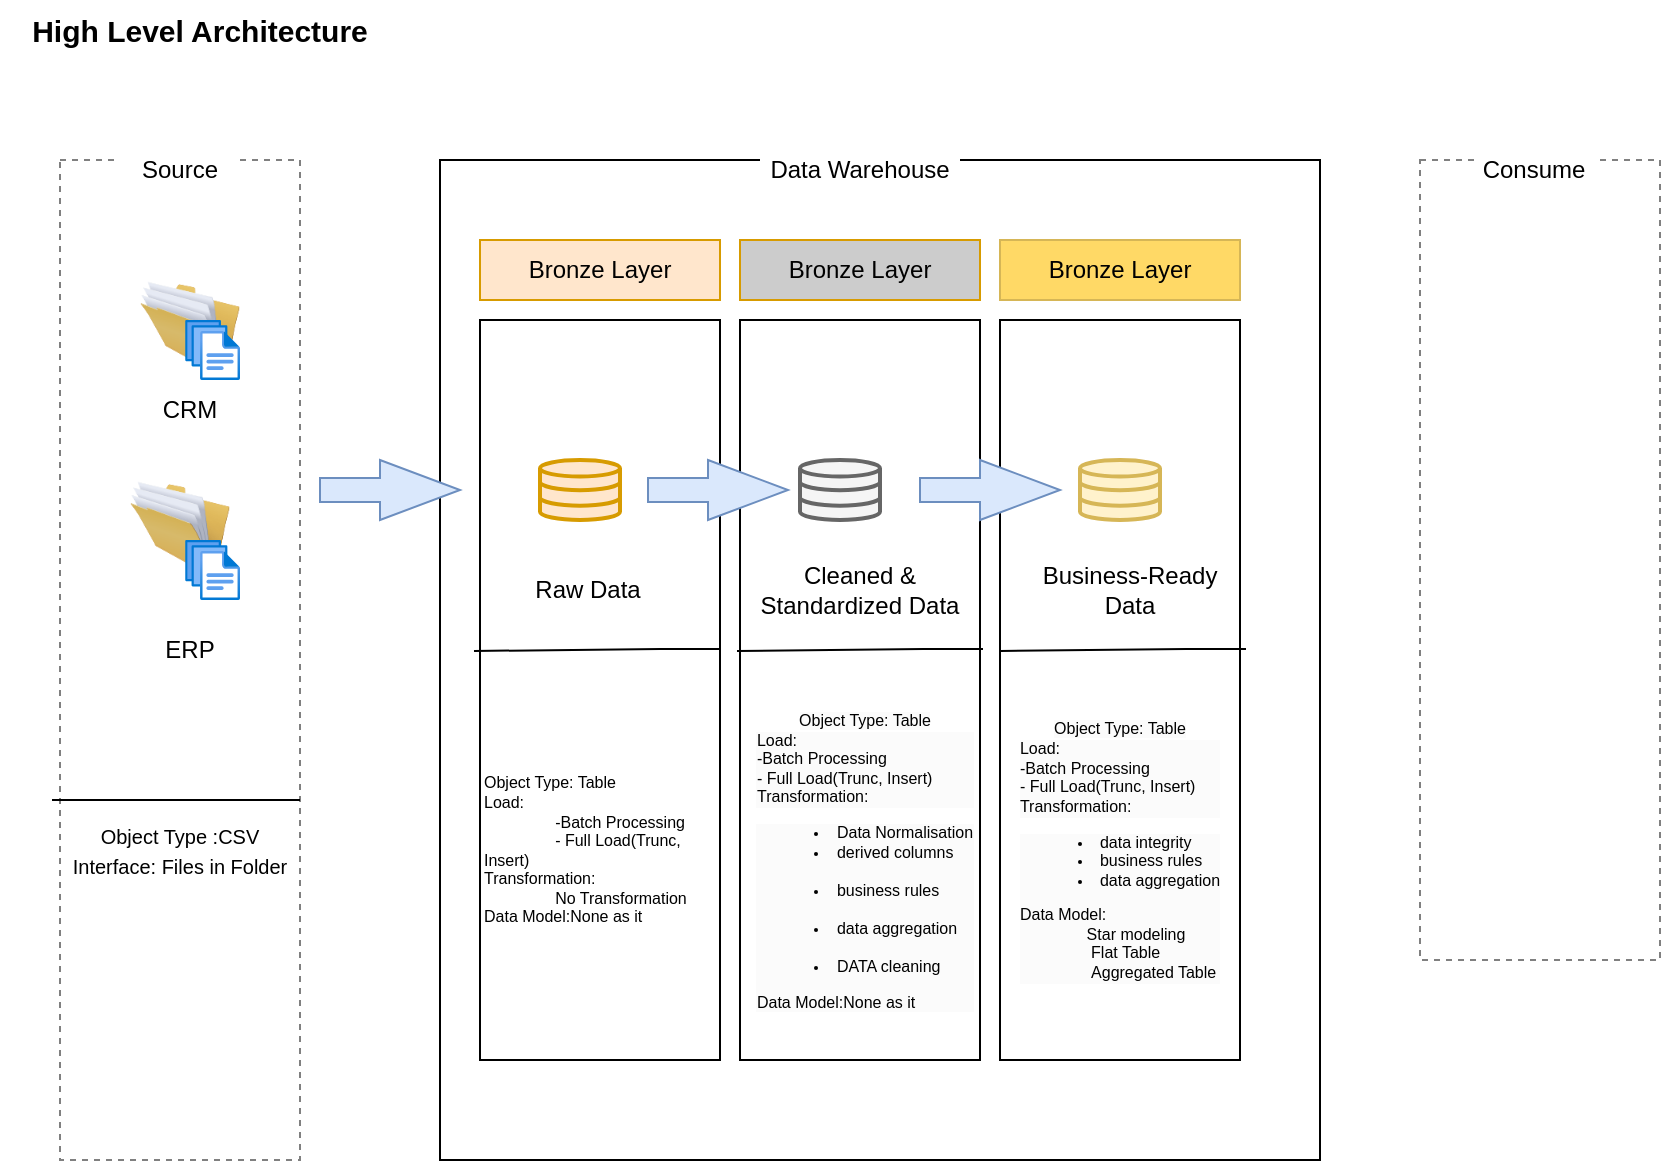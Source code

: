 <mxfile version="26.1.0">
  <diagram name="Page-1" id="3FCX_0pGCppc68yFw43s">
    <mxGraphModel dx="954" dy="639" grid="1" gridSize="10" guides="1" tooltips="1" connect="1" arrows="1" fold="1" page="1" pageScale="1" pageWidth="827" pageHeight="1169" math="0" shadow="0">
      <root>
        <mxCell id="0" />
        <mxCell id="1" parent="0" />
        <mxCell id="sraQKeebK-J_Rjf461GM-1" value="High Level Architecture" style="text;html=1;align=center;verticalAlign=middle;whiteSpace=wrap;rounded=0;fontStyle=1;fontSize=15;" vertex="1" parent="1">
          <mxGeometry x="90" y="40" width="200" height="30" as="geometry" />
        </mxCell>
        <mxCell id="sraQKeebK-J_Rjf461GM-3" value="" style="rounded=0;whiteSpace=wrap;html=1;dashed=1;strokeColor=#808080;" vertex="1" parent="1">
          <mxGeometry x="120" y="120" width="120" height="500" as="geometry" />
        </mxCell>
        <mxCell id="sraQKeebK-J_Rjf461GM-4" value="Source" style="text;html=1;align=center;verticalAlign=middle;whiteSpace=wrap;rounded=0;fillColor=default;" vertex="1" parent="1">
          <mxGeometry x="150" y="110" width="60" height="30" as="geometry" />
        </mxCell>
        <mxCell id="sraQKeebK-J_Rjf461GM-5" value="" style="rounded=0;whiteSpace=wrap;html=1;" vertex="1" parent="1">
          <mxGeometry x="310" y="120" width="440" height="500" as="geometry" />
        </mxCell>
        <mxCell id="sraQKeebK-J_Rjf461GM-6" value="Data Warehouse" style="text;html=1;align=center;verticalAlign=middle;whiteSpace=wrap;rounded=0;fillColor=default;" vertex="1" parent="1">
          <mxGeometry x="470" y="110" width="100" height="30" as="geometry" />
        </mxCell>
        <mxCell id="sraQKeebK-J_Rjf461GM-7" value="" style="rounded=0;whiteSpace=wrap;html=1;dashed=1;strokeColor=#808080;" vertex="1" parent="1">
          <mxGeometry x="800" y="120" width="120" height="400" as="geometry" />
        </mxCell>
        <mxCell id="sraQKeebK-J_Rjf461GM-8" value="Consume" style="text;html=1;align=center;verticalAlign=middle;whiteSpace=wrap;rounded=0;fillColor=default;" vertex="1" parent="1">
          <mxGeometry x="827" y="110" width="60" height="30" as="geometry" />
        </mxCell>
        <mxCell id="sraQKeebK-J_Rjf461GM-9" value="" style="rounded=0;whiteSpace=wrap;html=1;" vertex="1" parent="1">
          <mxGeometry x="330" y="200" width="120" height="370" as="geometry" />
        </mxCell>
        <mxCell id="sraQKeebK-J_Rjf461GM-10" value="Bronze Layer" style="text;html=1;align=center;verticalAlign=middle;whiteSpace=wrap;rounded=0;fillColor=#ffe6cc;strokeColor=#d79b00;" vertex="1" parent="1">
          <mxGeometry x="330" y="160" width="120" height="30" as="geometry" />
        </mxCell>
        <mxCell id="sraQKeebK-J_Rjf461GM-11" value="Bronze Layer" style="text;html=1;align=center;verticalAlign=middle;whiteSpace=wrap;rounded=0;fillColor=#CCCCCC;strokeColor=#d79b00;" vertex="1" parent="1">
          <mxGeometry x="460" y="160" width="120" height="30" as="geometry" />
        </mxCell>
        <mxCell id="sraQKeebK-J_Rjf461GM-12" value="Bronze Layer" style="text;html=1;align=center;verticalAlign=middle;whiteSpace=wrap;rounded=0;fillColor=#FFD966;strokeColor=#d6b656;" vertex="1" parent="1">
          <mxGeometry x="590" y="160" width="120" height="30" as="geometry" />
        </mxCell>
        <mxCell id="sraQKeebK-J_Rjf461GM-14" value="" style="rounded=0;whiteSpace=wrap;html=1;" vertex="1" parent="1">
          <mxGeometry x="460" y="200" width="120" height="370" as="geometry" />
        </mxCell>
        <mxCell id="sraQKeebK-J_Rjf461GM-15" value="" style="rounded=0;whiteSpace=wrap;html=1;" vertex="1" parent="1">
          <mxGeometry x="590" y="200" width="120" height="370" as="geometry" />
        </mxCell>
        <mxCell id="sraQKeebK-J_Rjf461GM-16" value="" style="image;html=1;image=img/lib/clip_art/general/Full_Folder_128x128.png" vertex="1" parent="1">
          <mxGeometry x="160" y="170" width="50" height="70" as="geometry" />
        </mxCell>
        <mxCell id="sraQKeebK-J_Rjf461GM-17" value="" style="image;aspect=fixed;html=1;points=[];align=center;fontSize=12;image=img/lib/azure2/general/Files.svg;" vertex="1" parent="1">
          <mxGeometry x="182.57" y="200" width="27.43" height="30" as="geometry" />
        </mxCell>
        <mxCell id="sraQKeebK-J_Rjf461GM-19" value="CRM" style="text;html=1;align=center;verticalAlign=middle;whiteSpace=wrap;rounded=0;" vertex="1" parent="1">
          <mxGeometry x="155" y="230" width="60" height="30" as="geometry" />
        </mxCell>
        <mxCell id="sraQKeebK-J_Rjf461GM-20" value="" style="image;html=1;image=img/lib/clip_art/general/Full_Folder_128x128.png" vertex="1" parent="1">
          <mxGeometry x="155" y="270" width="50" height="70" as="geometry" />
        </mxCell>
        <mxCell id="sraQKeebK-J_Rjf461GM-21" value="" style="image;aspect=fixed;html=1;points=[];align=center;fontSize=12;image=img/lib/azure2/general/Files.svg;" vertex="1" parent="1">
          <mxGeometry x="182.57" y="310" width="27.43" height="30" as="geometry" />
        </mxCell>
        <mxCell id="sraQKeebK-J_Rjf461GM-23" value="ERP" style="text;html=1;align=center;verticalAlign=middle;whiteSpace=wrap;rounded=0;" vertex="1" parent="1">
          <mxGeometry x="155" y="350" width="60" height="30" as="geometry" />
        </mxCell>
        <mxCell id="sraQKeebK-J_Rjf461GM-26" value="" style="endArrow=none;html=1;rounded=0;" edge="1" parent="1">
          <mxGeometry width="50" height="50" relative="1" as="geometry">
            <mxPoint x="116" y="440" as="sourcePoint" />
            <mxPoint x="240" y="440" as="targetPoint" />
            <Array as="points" />
          </mxGeometry>
        </mxCell>
        <mxCell id="sraQKeebK-J_Rjf461GM-29" value="&lt;font style=&quot;font-size: 10px;&quot;&gt;Object Type :CSV&lt;/font&gt;&lt;div&gt;&lt;font style=&quot;font-size: 10px;&quot;&gt;Interface: Files in Folder&lt;/font&gt;&lt;/div&gt;" style="text;html=1;align=center;verticalAlign=middle;whiteSpace=wrap;rounded=0;" vertex="1" parent="1">
          <mxGeometry x="110" y="450" width="140" height="30" as="geometry" />
        </mxCell>
        <mxCell id="sraQKeebK-J_Rjf461GM-32" value="" style="html=1;verticalLabelPosition=bottom;align=center;labelBackgroundColor=#ffffff;verticalAlign=top;strokeWidth=2;shadow=0;dashed=0;shape=mxgraph.ios7.icons.data;fillColor=#ffe6cc;strokeColor=#d79b00;" vertex="1" parent="1">
          <mxGeometry x="360" y="270" width="40" height="30" as="geometry" />
        </mxCell>
        <mxCell id="sraQKeebK-J_Rjf461GM-33" value="" style="html=1;verticalLabelPosition=bottom;align=center;labelBackgroundColor=#ffffff;verticalAlign=top;strokeWidth=2;strokeColor=#666666;shadow=0;dashed=0;shape=mxgraph.ios7.icons.data;fillColor=#f5f5f5;fontColor=#333333;" vertex="1" parent="1">
          <mxGeometry x="490" y="270" width="40" height="30" as="geometry" />
        </mxCell>
        <mxCell id="sraQKeebK-J_Rjf461GM-34" value="" style="html=1;verticalLabelPosition=bottom;align=center;labelBackgroundColor=#ffffff;verticalAlign=top;strokeWidth=2;strokeColor=#d6b656;shadow=0;dashed=0;shape=mxgraph.ios7.icons.data;fillColor=#fff2cc;" vertex="1" parent="1">
          <mxGeometry x="630" y="270" width="40" height="30" as="geometry" />
        </mxCell>
        <mxCell id="sraQKeebK-J_Rjf461GM-35" value="" style="html=1;shadow=0;dashed=0;align=center;verticalAlign=middle;shape=mxgraph.arrows2.arrow;dy=0.6;dx=40;notch=0;fillColor=#dae8fc;strokeColor=#6c8ebf;" vertex="1" parent="1">
          <mxGeometry x="250" y="270" width="70" height="30" as="geometry" />
        </mxCell>
        <mxCell id="sraQKeebK-J_Rjf461GM-36" value="" style="html=1;shadow=0;dashed=0;align=center;verticalAlign=middle;shape=mxgraph.arrows2.arrow;dy=0.6;dx=40;notch=0;fillColor=#dae8fc;strokeColor=#6c8ebf;" vertex="1" parent="1">
          <mxGeometry x="414" y="270" width="70" height="30" as="geometry" />
        </mxCell>
        <mxCell id="sraQKeebK-J_Rjf461GM-37" value="" style="html=1;shadow=0;dashed=0;align=center;verticalAlign=middle;shape=mxgraph.arrows2.arrow;dy=0.6;dx=40;notch=0;fillColor=#dae8fc;strokeColor=#6c8ebf;" vertex="1" parent="1">
          <mxGeometry x="550" y="270" width="70" height="30" as="geometry" />
        </mxCell>
        <mxCell id="sraQKeebK-J_Rjf461GM-38" value="Raw Data&lt;span style=&quot;color: rgba(0, 0, 0, 0); font-family: monospace; font-size: 0px; text-align: start; text-wrap-mode: nowrap;&quot;&gt;%3CmxGraphModel%3E%3Croot%3E%3CmxCell%20id%3D%220%22%2F%3E%3CmxCell%20id%3D%221%22%20parent%3D%220%22%2F%3E%3CmxCell%20id%3D%222%22%20value%3D%22%22%20style%3D%22html%3D1%3Bshadow%3D0%3Bdashed%3D0%3Balign%3Dcenter%3BverticalAlign%3Dmiddle%3Bshape%3Dmxgraph.arrows2.arrow%3Bdy%3D0.6%3Bdx%3D40%3Bnotch%3D0%3B%22%20vertex%3D%221%22%20parent%3D%221%22%3E%3CmxGeometry%20x%3D%22250%22%20y%3D%22270%22%20width%3D%2270%22%20height%3D%2230%22%20as%3D%22geometry%22%2F%3E%3C%2FmxCell%3E%3C%2Froot%3E%3C%2FmxGraphModel%3E&lt;/span&gt;" style="text;html=1;align=center;verticalAlign=middle;whiteSpace=wrap;rounded=0;" vertex="1" parent="1">
          <mxGeometry x="354" y="320" width="60" height="30" as="geometry" />
        </mxCell>
        <mxCell id="sraQKeebK-J_Rjf461GM-40" value="Cleaned &amp;amp; Standardized Data" style="text;html=1;align=center;verticalAlign=middle;whiteSpace=wrap;rounded=0;" vertex="1" parent="1">
          <mxGeometry x="465" y="320" width="110" height="30" as="geometry" />
        </mxCell>
        <mxCell id="sraQKeebK-J_Rjf461GM-41" value="Business-Ready Data" style="text;html=1;align=center;verticalAlign=middle;whiteSpace=wrap;rounded=0;" vertex="1" parent="1">
          <mxGeometry x="610" y="320" width="90" height="30" as="geometry" />
        </mxCell>
        <mxCell id="sraQKeebK-J_Rjf461GM-42" value="" style="endArrow=none;html=1;rounded=0;exitX=-0.025;exitY=0.795;exitDx=0;exitDy=0;exitPerimeter=0;" edge="1" parent="1">
          <mxGeometry width="50" height="50" relative="1" as="geometry">
            <mxPoint x="327" y="365.5" as="sourcePoint" />
            <mxPoint x="450" y="364.5" as="targetPoint" />
            <Array as="points">
              <mxPoint x="420" y="364.5" />
            </Array>
          </mxGeometry>
        </mxCell>
        <mxCell id="sraQKeebK-J_Rjf461GM-43" value="" style="endArrow=none;html=1;rounded=0;exitX=-0.025;exitY=0.795;exitDx=0;exitDy=0;exitPerimeter=0;" edge="1" parent="1">
          <mxGeometry width="50" height="50" relative="1" as="geometry">
            <mxPoint x="458.5" y="365.5" as="sourcePoint" />
            <mxPoint x="581.5" y="364.5" as="targetPoint" />
            <Array as="points">
              <mxPoint x="551.5" y="364.5" />
            </Array>
          </mxGeometry>
        </mxCell>
        <mxCell id="sraQKeebK-J_Rjf461GM-44" value="" style="endArrow=none;html=1;rounded=0;exitX=-0.025;exitY=0.795;exitDx=0;exitDy=0;exitPerimeter=0;" edge="1" parent="1">
          <mxGeometry width="50" height="50" relative="1" as="geometry">
            <mxPoint x="590" y="365.5" as="sourcePoint" />
            <mxPoint x="713" y="364.5" as="targetPoint" />
            <Array as="points">
              <mxPoint x="683" y="364.5" />
            </Array>
          </mxGeometry>
        </mxCell>
        <mxCell id="sraQKeebK-J_Rjf461GM-45" value="Object Type: Table&lt;div&gt;Load:&amp;nbsp;&lt;/div&gt;&lt;div&gt;&lt;span style=&quot;white-space: pre;&quot;&gt;&#x9;&lt;/span&gt;&lt;span style=&quot;white-space: pre;&quot;&gt;&#x9;&lt;/span&gt;-Batch Processing&lt;/div&gt;&lt;div&gt;&lt;span style=&quot;white-space: pre;&quot;&gt;&#x9;&lt;/span&gt;&lt;span style=&quot;white-space: pre;&quot;&gt;&#x9;&lt;/span&gt;- Full Load(Trunc, Insert)&lt;/div&gt;&lt;div&gt;Transformation:&lt;/div&gt;&lt;div&gt;&lt;span style=&quot;background-color: transparent; color: light-dark(rgb(0, 0, 0), rgb(255, 255, 255));&quot;&gt;&lt;span style=&quot;white-space: pre;&quot;&gt;&#x9;&lt;/span&gt;&lt;span style=&quot;white-space: pre;&quot;&gt;&#x9;&lt;/span&gt;No Transformation&lt;/span&gt;&lt;/div&gt;&lt;div&gt;&lt;div&gt;Data Model:None as it&lt;/div&gt;&lt;br&gt;&lt;/div&gt;" style="text;html=1;align=left;verticalAlign=middle;whiteSpace=wrap;rounded=0;fontSize=8;" vertex="1" parent="1">
          <mxGeometry x="330" y="369" width="120" height="201" as="geometry" />
        </mxCell>
        <mxCell id="sraQKeebK-J_Rjf461GM-47" value="&lt;span style=&quot;color: rgb(0, 0, 0); font-family: Helvetica; font-size: 8px; font-style: normal; font-variant-ligatures: normal; font-variant-caps: normal; font-weight: 400; letter-spacing: normal; orphans: 2; text-align: left; text-indent: 0px; text-transform: none; widows: 2; word-spacing: 0px; -webkit-text-stroke-width: 0px; white-space: normal; background-color: rgb(251, 251, 251); text-decoration-thickness: initial; text-decoration-style: initial; text-decoration-color: initial; float: none; display: inline !important;&quot;&gt;Object Type: Table&lt;/span&gt;&lt;div style=&quot;forced-color-adjust: none; color: rgb(0, 0, 0); font-family: Helvetica; font-size: 8px; font-style: normal; font-variant-ligatures: normal; font-variant-caps: normal; font-weight: 400; letter-spacing: normal; orphans: 2; text-align: left; text-indent: 0px; text-transform: none; widows: 2; word-spacing: 0px; -webkit-text-stroke-width: 0px; white-space: normal; background-color: rgb(251, 251, 251); text-decoration-thickness: initial; text-decoration-style: initial; text-decoration-color: initial;&quot;&gt;Load:&amp;nbsp;&lt;/div&gt;&lt;div style=&quot;forced-color-adjust: none; color: rgb(0, 0, 0); font-family: Helvetica; font-size: 8px; font-style: normal; font-variant-ligatures: normal; font-variant-caps: normal; font-weight: 400; letter-spacing: normal; orphans: 2; text-align: left; text-indent: 0px; text-transform: none; widows: 2; word-spacing: 0px; -webkit-text-stroke-width: 0px; white-space: normal; background-color: rgb(251, 251, 251); text-decoration-thickness: initial; text-decoration-style: initial; text-decoration-color: initial;&quot;&gt;-Batch Processing&lt;/div&gt;&lt;div style=&quot;forced-color-adjust: none; color: rgb(0, 0, 0); font-family: Helvetica; font-size: 8px; font-style: normal; font-variant-ligatures: normal; font-variant-caps: normal; font-weight: 400; letter-spacing: normal; orphans: 2; text-align: left; text-indent: 0px; text-transform: none; widows: 2; word-spacing: 0px; -webkit-text-stroke-width: 0px; white-space: normal; background-color: rgb(251, 251, 251); text-decoration-thickness: initial; text-decoration-style: initial; text-decoration-color: initial;&quot;&gt;- Full Load(Trunc, Insert)&lt;/div&gt;&lt;div style=&quot;forced-color-adjust: none; color: rgb(0, 0, 0); font-family: Helvetica; font-size: 8px; font-style: normal; font-variant-ligatures: normal; font-variant-caps: normal; font-weight: 400; letter-spacing: normal; orphans: 2; text-align: left; text-indent: 0px; text-transform: none; widows: 2; word-spacing: 0px; -webkit-text-stroke-width: 0px; white-space: normal; background-color: rgb(251, 251, 251); text-decoration-thickness: initial; text-decoration-style: initial; text-decoration-color: initial;&quot;&gt;Transformation:&lt;/div&gt;&lt;div style=&quot;forced-color-adjust: none; color: rgb(0, 0, 0); font-family: Helvetica; font-size: 8px; font-style: normal; font-variant-ligatures: normal; font-variant-caps: normal; font-weight: 400; letter-spacing: normal; orphans: 2; text-align: left; text-indent: 0px; text-transform: none; widows: 2; word-spacing: 0px; -webkit-text-stroke-width: 0px; white-space: normal; background-color: rgb(251, 251, 251); text-decoration-thickness: initial; text-decoration-style: initial; text-decoration-color: initial;&quot;&gt;&lt;ul style=&quot;forced-color-adjust: none;&quot;&gt;&lt;li style=&quot;forced-color-adjust: none;&quot;&gt;Data Normalisation&lt;/li&gt;&lt;li style=&quot;forced-color-adjust: none;&quot;&gt;derived columns&lt;/li&gt;&lt;br style=&quot;forced-color-adjust: none;&quot;&gt;&lt;li style=&quot;forced-color-adjust: none;&quot;&gt;business rules&lt;/li&gt;&lt;br style=&quot;forced-color-adjust: none;&quot;&gt;&lt;li style=&quot;forced-color-adjust: none;&quot;&gt;data aggregation&lt;/li&gt;&lt;br style=&quot;forced-color-adjust: none;&quot;&gt;&lt;li style=&quot;forced-color-adjust: none;&quot;&gt;DATA cleaning&lt;/li&gt;&lt;/ul&gt;&lt;div style=&quot;forced-color-adjust: none;&quot;&gt;Data Model:None as it&lt;/div&gt;&lt;/div&gt;" style="text;html=1;align=center;verticalAlign=middle;whiteSpace=wrap;rounded=0;fontSize=9;" vertex="1" parent="1">
          <mxGeometry x="465" y="374.5" width="115" height="190" as="geometry" />
        </mxCell>
        <mxCell id="sraQKeebK-J_Rjf461GM-49" value="&lt;span style=&quot;color: rgb(0, 0, 0); font-family: Helvetica; font-size: 8px; font-style: normal; font-variant-ligatures: normal; font-variant-caps: normal; font-weight: 400; letter-spacing: normal; orphans: 2; text-align: left; text-indent: 0px; text-transform: none; widows: 2; word-spacing: 0px; -webkit-text-stroke-width: 0px; white-space: normal; background-color: rgb(251, 251, 251); text-decoration-thickness: initial; text-decoration-style: initial; text-decoration-color: initial; float: none; display: inline !important;&quot;&gt;Object Type: Table&lt;/span&gt;&lt;div style=&quot;forced-color-adjust: none; color: rgb(0, 0, 0); font-family: Helvetica; font-size: 8px; font-style: normal; font-variant-ligatures: normal; font-variant-caps: normal; font-weight: 400; letter-spacing: normal; orphans: 2; text-align: left; text-indent: 0px; text-transform: none; widows: 2; word-spacing: 0px; -webkit-text-stroke-width: 0px; white-space: normal; background-color: rgb(251, 251, 251); text-decoration-thickness: initial; text-decoration-style: initial; text-decoration-color: initial;&quot;&gt;Load:&amp;nbsp;&lt;/div&gt;&lt;div style=&quot;forced-color-adjust: none; color: rgb(0, 0, 0); font-family: Helvetica; font-size: 8px; font-style: normal; font-variant-ligatures: normal; font-variant-caps: normal; font-weight: 400; letter-spacing: normal; orphans: 2; text-align: left; text-indent: 0px; text-transform: none; widows: 2; word-spacing: 0px; -webkit-text-stroke-width: 0px; white-space: normal; background-color: rgb(251, 251, 251); text-decoration-thickness: initial; text-decoration-style: initial; text-decoration-color: initial;&quot;&gt;-Batch Processing&lt;/div&gt;&lt;div style=&quot;forced-color-adjust: none; color: rgb(0, 0, 0); font-family: Helvetica; font-size: 8px; font-style: normal; font-variant-ligatures: normal; font-variant-caps: normal; font-weight: 400; letter-spacing: normal; orphans: 2; text-align: left; text-indent: 0px; text-transform: none; widows: 2; word-spacing: 0px; -webkit-text-stroke-width: 0px; white-space: normal; background-color: rgb(251, 251, 251); text-decoration-thickness: initial; text-decoration-style: initial; text-decoration-color: initial;&quot;&gt;- Full Load(Trunc, Insert)&lt;/div&gt;&lt;div style=&quot;forced-color-adjust: none; color: rgb(0, 0, 0); font-family: Helvetica; font-size: 8px; font-style: normal; font-variant-ligatures: normal; font-variant-caps: normal; font-weight: 400; letter-spacing: normal; orphans: 2; text-align: left; text-indent: 0px; text-transform: none; widows: 2; word-spacing: 0px; -webkit-text-stroke-width: 0px; white-space: normal; background-color: rgb(251, 251, 251); text-decoration-thickness: initial; text-decoration-style: initial; text-decoration-color: initial;&quot;&gt;Transformation:&lt;/div&gt;&lt;div style=&quot;forced-color-adjust: none; color: rgb(0, 0, 0); font-family: Helvetica; font-size: 8px; font-style: normal; font-variant-ligatures: normal; font-variant-caps: normal; font-weight: 400; letter-spacing: normal; orphans: 2; text-align: left; text-indent: 0px; text-transform: none; widows: 2; word-spacing: 0px; -webkit-text-stroke-width: 0px; white-space: normal; background-color: rgb(251, 251, 251); text-decoration-thickness: initial; text-decoration-style: initial; text-decoration-color: initial;&quot;&gt;&lt;ul style=&quot;forced-color-adjust: none;&quot;&gt;&lt;li style=&quot;forced-color-adjust: none;&quot;&gt;data integrity&lt;/li&gt;&lt;li style=&quot;forced-color-adjust: none;&quot;&gt;business rules&lt;/li&gt;&lt;li style=&quot;forced-color-adjust: none;&quot;&gt;data aggregation&lt;/li&gt;&lt;/ul&gt;&lt;div style=&quot;forced-color-adjust: none;&quot;&gt;Data Model:&lt;/div&gt;&lt;div style=&quot;forced-color-adjust: none;&quot;&gt;&amp;nbsp; &amp;nbsp; &amp;nbsp; &amp;nbsp; &amp;nbsp; &amp;nbsp; &amp;nbsp; &amp;nbsp;Star modeling&lt;/div&gt;&lt;div style=&quot;forced-color-adjust: none;&quot;&gt;&lt;span style=&quot;white-space: pre;&quot;&gt;&#x9;&lt;/span&gt;&lt;span style=&quot;white-space: pre;&quot;&gt;&#x9;&lt;/span&gt;Flat Table&lt;br&gt;&lt;/div&gt;&lt;div style=&quot;forced-color-adjust: none;&quot;&gt;&lt;span style=&quot;white-space: pre;&quot;&gt;&#x9;&lt;/span&gt;&lt;span style=&quot;white-space: pre;&quot;&gt;&#x9;&lt;/span&gt;Aggregated Table&lt;br&gt;&lt;/div&gt;&lt;/div&gt;" style="text;html=1;align=center;verticalAlign=middle;whiteSpace=wrap;rounded=0;fontSize=9;" vertex="1" parent="1">
          <mxGeometry x="590" y="365" width="120" height="200" as="geometry" />
        </mxCell>
      </root>
    </mxGraphModel>
  </diagram>
</mxfile>
